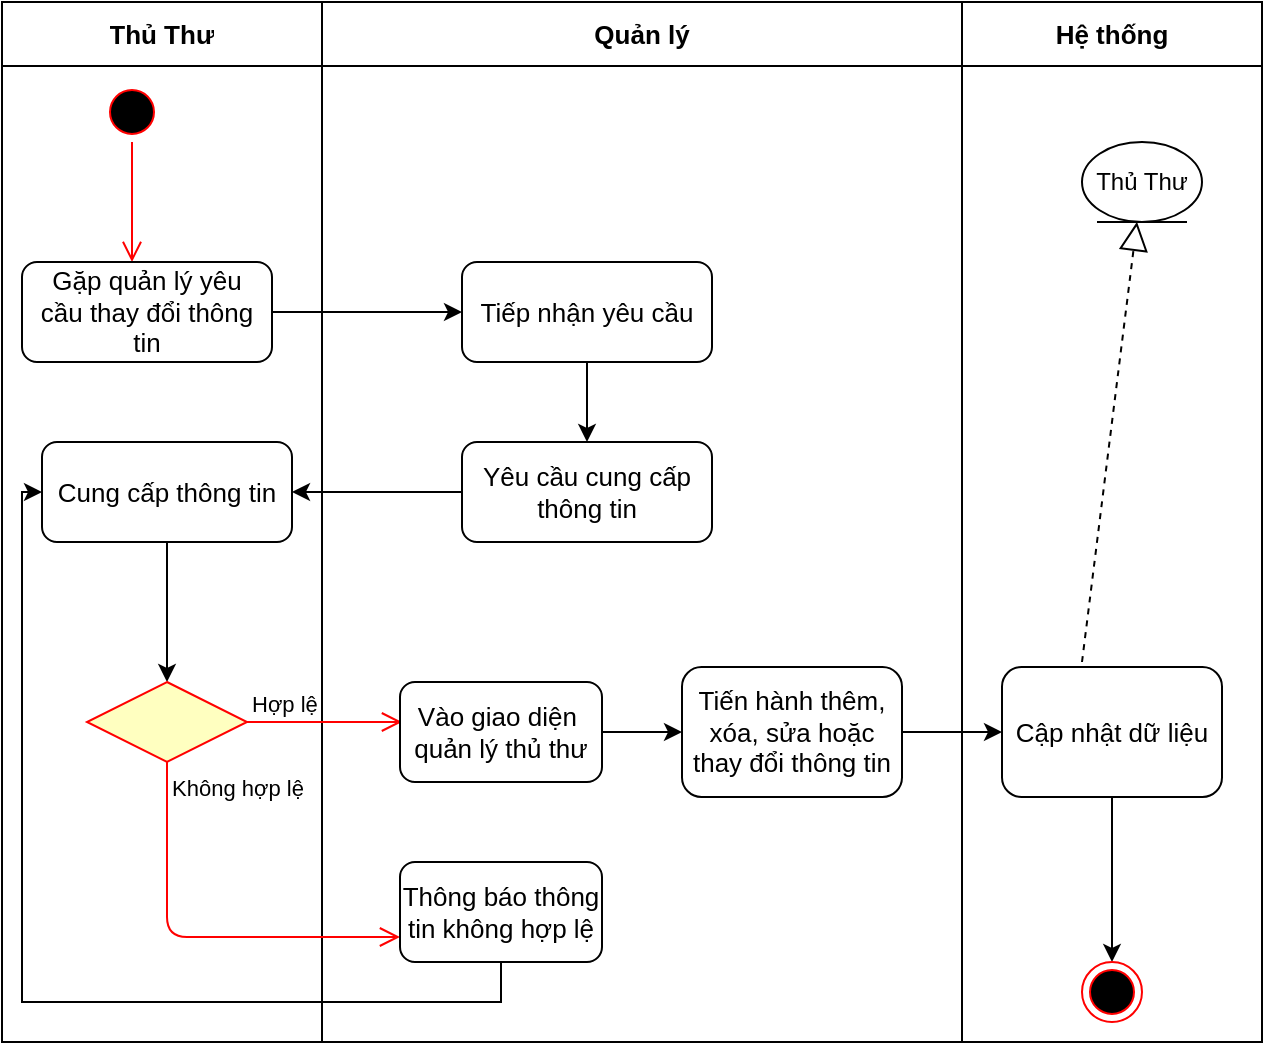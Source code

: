 <mxfile version="14.7.2" type="device"><diagram id="Wn2T2EeAcvXfv2y5j609" name="Page-1"><mxGraphModel dx="1038" dy="580" grid="1" gridSize="10" guides="1" tooltips="1" connect="1" arrows="1" fold="1" page="1" pageScale="1" pageWidth="827" pageHeight="1169" math="0" shadow="0"><root><mxCell id="0"/><mxCell id="1" parent="0"/><mxCell id="piidYBF0ESYUIAPi9bXK-1" value="" style="shape=table;html=1;whiteSpace=wrap;startSize=0;container=1;collapsible=0;childLayout=tableLayout;" vertex="1" parent="1"><mxGeometry x="90" y="50" width="630" height="520" as="geometry"/></mxCell><mxCell id="piidYBF0ESYUIAPi9bXK-2" value="" style="shape=partialRectangle;html=1;whiteSpace=wrap;collapsible=0;dropTarget=0;pointerEvents=0;fillColor=none;top=0;left=0;bottom=0;right=0;points=[[0,0.5],[1,0.5]];portConstraint=eastwest;" vertex="1" parent="piidYBF0ESYUIAPi9bXK-1"><mxGeometry width="630" height="32" as="geometry"/></mxCell><mxCell id="piidYBF0ESYUIAPi9bXK-3" value="&lt;b&gt;&lt;font style=&quot;font-size: 13px&quot;&gt;Thủ Thư&lt;/font&gt;&lt;/b&gt;" style="shape=partialRectangle;html=1;whiteSpace=wrap;connectable=0;overflow=hidden;fillColor=none;top=0;left=0;bottom=0;right=0;" vertex="1" parent="piidYBF0ESYUIAPi9bXK-2"><mxGeometry width="160" height="32" as="geometry"/></mxCell><mxCell id="piidYBF0ESYUIAPi9bXK-4" value="&lt;b&gt;&lt;font style=&quot;font-size: 13px&quot;&gt;Quản lý&lt;/font&gt;&lt;/b&gt;" style="shape=partialRectangle;html=1;whiteSpace=wrap;connectable=0;overflow=hidden;fillColor=none;top=0;left=0;bottom=0;right=0;" vertex="1" parent="piidYBF0ESYUIAPi9bXK-2"><mxGeometry x="160" width="320" height="32" as="geometry"/></mxCell><mxCell id="piidYBF0ESYUIAPi9bXK-5" value="&lt;b&gt;&lt;font style=&quot;font-size: 13px&quot;&gt;Hệ thống&lt;/font&gt;&lt;/b&gt;" style="shape=partialRectangle;html=1;whiteSpace=wrap;connectable=0;overflow=hidden;fillColor=none;top=0;left=0;bottom=0;right=0;" vertex="1" parent="piidYBF0ESYUIAPi9bXK-2"><mxGeometry x="480" width="150" height="32" as="geometry"/></mxCell><mxCell id="piidYBF0ESYUIAPi9bXK-6" value="" style="shape=partialRectangle;html=1;whiteSpace=wrap;collapsible=0;dropTarget=0;pointerEvents=0;fillColor=none;top=0;left=0;bottom=0;right=0;points=[[0,0.5],[1,0.5]];portConstraint=eastwest;" vertex="1" parent="piidYBF0ESYUIAPi9bXK-1"><mxGeometry y="32" width="630" height="488" as="geometry"/></mxCell><mxCell id="piidYBF0ESYUIAPi9bXK-7" value="" style="shape=partialRectangle;html=1;whiteSpace=wrap;connectable=0;overflow=hidden;fillColor=none;top=0;left=0;bottom=0;right=0;" vertex="1" parent="piidYBF0ESYUIAPi9bXK-6"><mxGeometry width="160" height="488" as="geometry"/></mxCell><mxCell id="piidYBF0ESYUIAPi9bXK-8" value="" style="shape=partialRectangle;html=1;whiteSpace=wrap;connectable=0;overflow=hidden;fillColor=none;top=0;left=0;bottom=0;right=0;" vertex="1" parent="piidYBF0ESYUIAPi9bXK-6"><mxGeometry x="160" width="320" height="488" as="geometry"/></mxCell><mxCell id="piidYBF0ESYUIAPi9bXK-9" value="" style="shape=partialRectangle;html=1;whiteSpace=wrap;connectable=0;overflow=hidden;fillColor=none;top=0;left=0;bottom=0;right=0;" vertex="1" parent="piidYBF0ESYUIAPi9bXK-6"><mxGeometry x="480" width="150" height="488" as="geometry"/></mxCell><mxCell id="piidYBF0ESYUIAPi9bXK-10" value="" style="ellipse;html=1;shape=startState;fillColor=#000000;strokeColor=#ff0000;" vertex="1" parent="1"><mxGeometry x="140" y="90" width="30" height="30" as="geometry"/></mxCell><mxCell id="piidYBF0ESYUIAPi9bXK-11" value="" style="edgeStyle=orthogonalEdgeStyle;html=1;verticalAlign=bottom;endArrow=open;endSize=8;strokeColor=#ff0000;" edge="1" source="piidYBF0ESYUIAPi9bXK-10" parent="1"><mxGeometry relative="1" as="geometry"><mxPoint x="155" y="180" as="targetPoint"/></mxGeometry></mxCell><mxCell id="piidYBF0ESYUIAPi9bXK-14" style="edgeStyle=orthogonalEdgeStyle;rounded=0;orthogonalLoop=1;jettySize=auto;html=1;" edge="1" parent="1" source="piidYBF0ESYUIAPi9bXK-12" target="piidYBF0ESYUIAPi9bXK-13"><mxGeometry relative="1" as="geometry"/></mxCell><mxCell id="piidYBF0ESYUIAPi9bXK-12" value="Gặp quản lý yêu&lt;br&gt;cầu thay đổi thông tin" style="rounded=1;whiteSpace=wrap;html=1;fontSize=13;strokeColor=#000000;" vertex="1" parent="1"><mxGeometry x="100" y="180" width="125" height="50" as="geometry"/></mxCell><mxCell id="piidYBF0ESYUIAPi9bXK-16" style="edgeStyle=orthogonalEdgeStyle;rounded=0;orthogonalLoop=1;jettySize=auto;html=1;entryX=0.5;entryY=0;entryDx=0;entryDy=0;" edge="1" parent="1" source="piidYBF0ESYUIAPi9bXK-13" target="piidYBF0ESYUIAPi9bXK-15"><mxGeometry relative="1" as="geometry"/></mxCell><mxCell id="piidYBF0ESYUIAPi9bXK-13" value="Tiếp nhận yêu cầu" style="rounded=1;whiteSpace=wrap;html=1;fontSize=13;strokeColor=#000000;" vertex="1" parent="1"><mxGeometry x="320" y="180" width="125" height="50" as="geometry"/></mxCell><mxCell id="piidYBF0ESYUIAPi9bXK-18" style="edgeStyle=orthogonalEdgeStyle;rounded=0;orthogonalLoop=1;jettySize=auto;html=1;entryX=1;entryY=0.5;entryDx=0;entryDy=0;" edge="1" parent="1" source="piidYBF0ESYUIAPi9bXK-15" target="piidYBF0ESYUIAPi9bXK-17"><mxGeometry relative="1" as="geometry"/></mxCell><mxCell id="piidYBF0ESYUIAPi9bXK-15" value="Yêu cầu cung cấp thông tin" style="rounded=1;whiteSpace=wrap;html=1;fontSize=13;strokeColor=#000000;" vertex="1" parent="1"><mxGeometry x="320" y="270" width="125" height="50" as="geometry"/></mxCell><mxCell id="piidYBF0ESYUIAPi9bXK-22" style="edgeStyle=orthogonalEdgeStyle;rounded=0;orthogonalLoop=1;jettySize=auto;html=1;" edge="1" parent="1" source="piidYBF0ESYUIAPi9bXK-17" target="piidYBF0ESYUIAPi9bXK-19"><mxGeometry relative="1" as="geometry"/></mxCell><mxCell id="piidYBF0ESYUIAPi9bXK-17" value="Cung cấp thông tin" style="rounded=1;whiteSpace=wrap;html=1;fontSize=13;strokeColor=#000000;" vertex="1" parent="1"><mxGeometry x="110" y="270" width="125" height="50" as="geometry"/></mxCell><mxCell id="piidYBF0ESYUIAPi9bXK-19" value="" style="rhombus;whiteSpace=wrap;html=1;fillColor=#ffffc0;strokeColor=#ff0000;" vertex="1" parent="1"><mxGeometry x="132.5" y="390" width="80" height="40" as="geometry"/></mxCell><mxCell id="piidYBF0ESYUIAPi9bXK-20" value="Hợp lệ" style="edgeStyle=orthogonalEdgeStyle;html=1;align=left;verticalAlign=bottom;endArrow=open;endSize=8;strokeColor=#ff0000;" edge="1" source="piidYBF0ESYUIAPi9bXK-19" parent="1"><mxGeometry x="-1" relative="1" as="geometry"><mxPoint x="290" y="410" as="targetPoint"/></mxGeometry></mxCell><mxCell id="piidYBF0ESYUIAPi9bXK-21" value="Không hợp lệ" style="edgeStyle=orthogonalEdgeStyle;html=1;align=left;verticalAlign=top;endArrow=open;endSize=8;strokeColor=#ff0000;entryX=0;entryY=0.75;entryDx=0;entryDy=0;" edge="1" source="piidYBF0ESYUIAPi9bXK-19" parent="1" target="piidYBF0ESYUIAPi9bXK-28"><mxGeometry x="-1" relative="1" as="geometry"><mxPoint x="180" y="490" as="targetPoint"/><Array as="points"><mxPoint x="173" y="518"/></Array></mxGeometry></mxCell><mxCell id="piidYBF0ESYUIAPi9bXK-27" style="edgeStyle=orthogonalEdgeStyle;rounded=0;orthogonalLoop=1;jettySize=auto;html=1;entryX=0;entryY=0.5;entryDx=0;entryDy=0;" edge="1" parent="1" source="piidYBF0ESYUIAPi9bXK-23" target="piidYBF0ESYUIAPi9bXK-25"><mxGeometry relative="1" as="geometry"/></mxCell><mxCell id="piidYBF0ESYUIAPi9bXK-23" value="Vào giao diện&amp;nbsp;&lt;br&gt;quản lý thủ thư" style="rounded=1;whiteSpace=wrap;html=1;fontSize=13;strokeColor=#000000;" vertex="1" parent="1"><mxGeometry x="289" y="390" width="101" height="50" as="geometry"/></mxCell><mxCell id="piidYBF0ESYUIAPi9bXK-31" style="edgeStyle=orthogonalEdgeStyle;rounded=0;orthogonalLoop=1;jettySize=auto;html=1;" edge="1" parent="1" source="piidYBF0ESYUIAPi9bXK-25" target="piidYBF0ESYUIAPi9bXK-30"><mxGeometry relative="1" as="geometry"/></mxCell><mxCell id="piidYBF0ESYUIAPi9bXK-25" value="Tiến hành thêm, xóa, sửa hoặc thay đổi thông tin" style="rounded=1;whiteSpace=wrap;html=1;fontSize=13;strokeColor=#000000;" vertex="1" parent="1"><mxGeometry x="430" y="382.5" width="110" height="65" as="geometry"/></mxCell><mxCell id="piidYBF0ESYUIAPi9bXK-29" style="edgeStyle=orthogonalEdgeStyle;rounded=0;orthogonalLoop=1;jettySize=auto;html=1;entryX=0;entryY=0.5;entryDx=0;entryDy=0;" edge="1" parent="1" source="piidYBF0ESYUIAPi9bXK-28" target="piidYBF0ESYUIAPi9bXK-17"><mxGeometry relative="1" as="geometry"><Array as="points"><mxPoint x="340" y="550"/><mxPoint x="100" y="550"/><mxPoint x="100" y="295"/></Array></mxGeometry></mxCell><mxCell id="piidYBF0ESYUIAPi9bXK-28" value="Thông báo thông tin không hợp lệ" style="rounded=1;whiteSpace=wrap;html=1;fontSize=13;strokeColor=#000000;" vertex="1" parent="1"><mxGeometry x="289" y="480" width="101" height="50" as="geometry"/></mxCell><mxCell id="piidYBF0ESYUIAPi9bXK-33" style="edgeStyle=orthogonalEdgeStyle;rounded=0;orthogonalLoop=1;jettySize=auto;html=1;entryX=0.5;entryY=0;entryDx=0;entryDy=0;" edge="1" parent="1" source="piidYBF0ESYUIAPi9bXK-30" target="piidYBF0ESYUIAPi9bXK-32"><mxGeometry relative="1" as="geometry"/></mxCell><mxCell id="piidYBF0ESYUIAPi9bXK-30" value="Cập nhật dữ liệu" style="rounded=1;whiteSpace=wrap;html=1;fontSize=13;strokeColor=#000000;" vertex="1" parent="1"><mxGeometry x="590" y="382.5" width="110" height="65" as="geometry"/></mxCell><mxCell id="piidYBF0ESYUIAPi9bXK-32" value="" style="ellipse;html=1;shape=endState;fillColor=#000000;strokeColor=#ff0000;" vertex="1" parent="1"><mxGeometry x="630" y="530" width="30" height="30" as="geometry"/></mxCell><mxCell id="piidYBF0ESYUIAPi9bXK-34" value="Thủ Thư" style="ellipse;shape=umlEntity;whiteSpace=wrap;html=1;" vertex="1" parent="1"><mxGeometry x="630" y="120" width="60" height="40" as="geometry"/></mxCell><mxCell id="piidYBF0ESYUIAPi9bXK-35" value="" style="endArrow=block;dashed=1;endFill=0;endSize=12;html=1;" edge="1" parent="1" target="piidYBF0ESYUIAPi9bXK-34"><mxGeometry width="160" relative="1" as="geometry"><mxPoint x="630" y="380" as="sourcePoint"/><mxPoint x="790" y="380" as="targetPoint"/></mxGeometry></mxCell></root></mxGraphModel></diagram></mxfile>